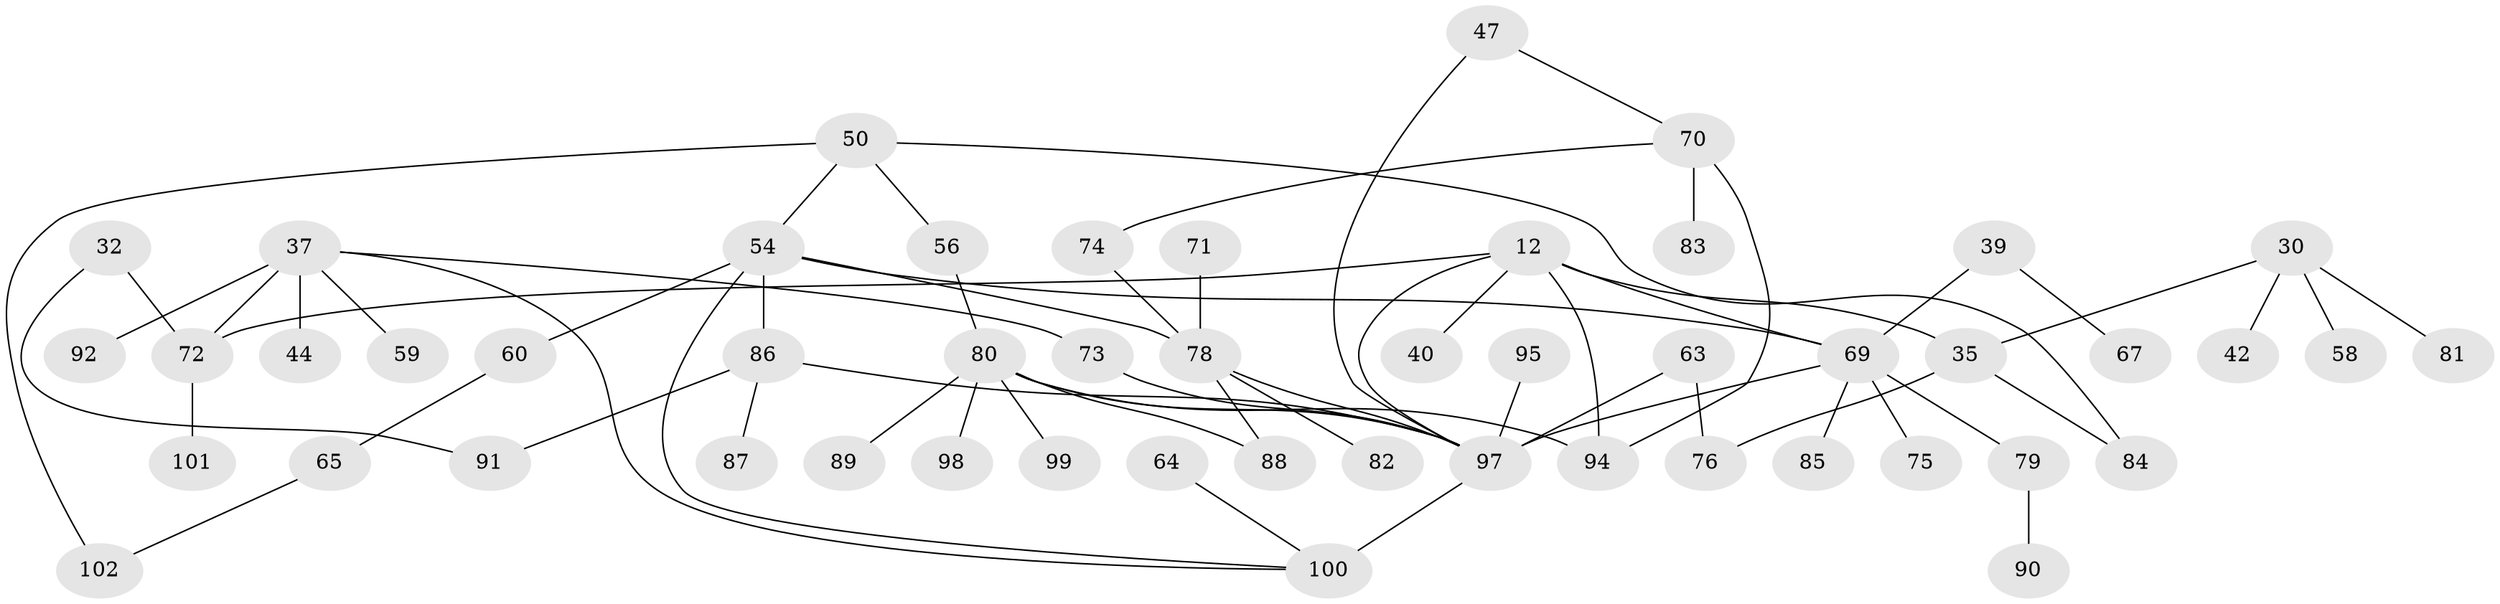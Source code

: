 // original degree distribution, {5: 0.06862745098039216, 4: 0.09803921568627451, 6: 0.029411764705882353, 3: 0.21568627450980393, 7: 0.00980392156862745, 1: 0.2549019607843137, 2: 0.3235294117647059}
// Generated by graph-tools (version 1.1) at 2025/40/03/09/25 04:40:59]
// undirected, 51 vertices, 65 edges
graph export_dot {
graph [start="1"]
  node [color=gray90,style=filled];
  12;
  30;
  32;
  35 [super="+16"];
  37 [super="+7"];
  39;
  40;
  42;
  44;
  47;
  50 [super="+24"];
  54 [super="+45"];
  56;
  58;
  59;
  60;
  63;
  64;
  65;
  67;
  69 [super="+15+41+36+8"];
  70 [super="+55"];
  71;
  72 [super="+22"];
  73;
  74;
  75;
  76;
  78 [super="+68"];
  79 [super="+61"];
  80 [super="+21+46+53+66"];
  81;
  82;
  83;
  84;
  85 [super="+10+14"];
  86 [super="+49"];
  87;
  88;
  89;
  90;
  91;
  92;
  94 [super="+38"];
  95;
  97 [super="+2+77+62+96"];
  98;
  99;
  100 [super="+57"];
  101;
  102;
  12 -- 40;
  12 -- 72;
  12 -- 97;
  12 -- 69 [weight=2];
  12 -- 35;
  12 -- 94;
  30 -- 42;
  30 -- 58;
  30 -- 81;
  30 -- 35;
  32 -- 91;
  32 -- 72;
  35 -- 84;
  35 -- 76;
  37 -- 44;
  37 -- 59;
  37 -- 72 [weight=2];
  37 -- 73;
  37 -- 92;
  37 -- 100;
  39 -- 67;
  39 -- 69;
  47 -- 70;
  47 -- 97;
  50 -- 56;
  50 -- 54;
  50 -- 84;
  50 -- 102;
  54 -- 100 [weight=2];
  54 -- 60;
  54 -- 86;
  54 -- 78;
  54 -- 69;
  56 -- 80;
  60 -- 65;
  63 -- 76;
  63 -- 97;
  64 -- 100;
  65 -- 102;
  69 -- 75;
  69 -- 97 [weight=3];
  69 -- 85;
  69 -- 79 [weight=2];
  70 -- 74;
  70 -- 83;
  70 -- 94 [weight=2];
  71 -- 78;
  72 -- 101;
  73 -- 97;
  74 -- 78;
  78 -- 88;
  78 -- 97 [weight=2];
  78 -- 82;
  79 -- 90;
  80 -- 99;
  80 -- 97 [weight=2];
  80 -- 98;
  80 -- 89;
  80 -- 88;
  80 -- 94;
  86 -- 91;
  86 -- 97 [weight=2];
  86 -- 87;
  95 -- 97;
  97 -- 100 [weight=4];
}
